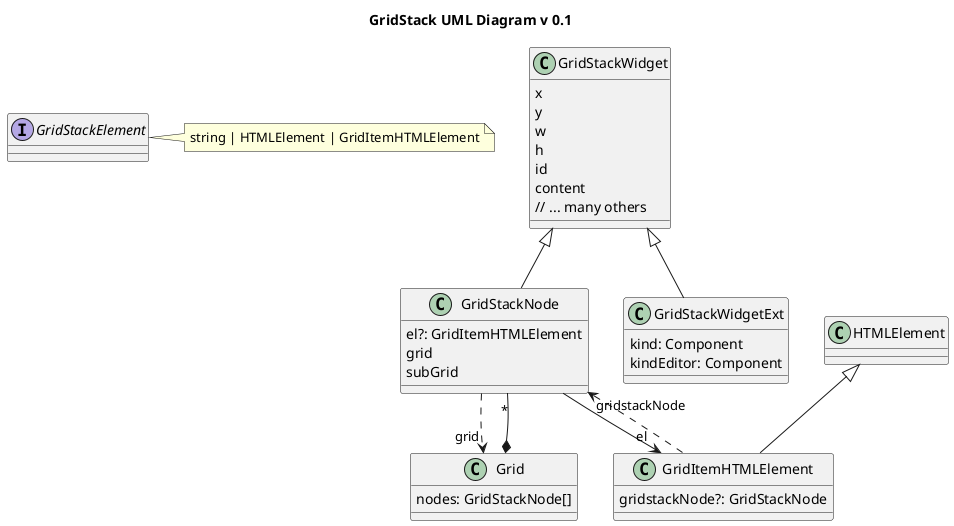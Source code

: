 @startuml
title GridStack UML Diagram v 0.1

class GridStackWidget {
    x
    y
    w
    h
    id
    content 
    // ... many others
}

class GridStackNode extends GridStackWidget {
    el?: GridItemHTMLElement
    grid
    subGrid
}

class GridStackWidgetExt extends GridStackWidget {
    kind: Component 
    kindEditor: Component
}

interface GridStackElement {}

class HTMLElement {}

class GridItemHTMLElement extends HTMLElement {
    gridstackNode?: GridStackNode
}

class Grid {
    nodes: GridStackNode[]
}

Grid *-- "*" GridStackNode

GridStackNode --> "el" GridItemHTMLElement
GridItemHTMLElement ..> "gridstackNode" GridStackNode
GridStackNode ..> "grid" Grid
'GridStackWidgetExt --> GridStackWidget 
'GridStackNode --|> GridStackWidgetExt

note right of GridStackElement
    string | HTMLElement | GridItemHTMLElement
end note

@enduml
